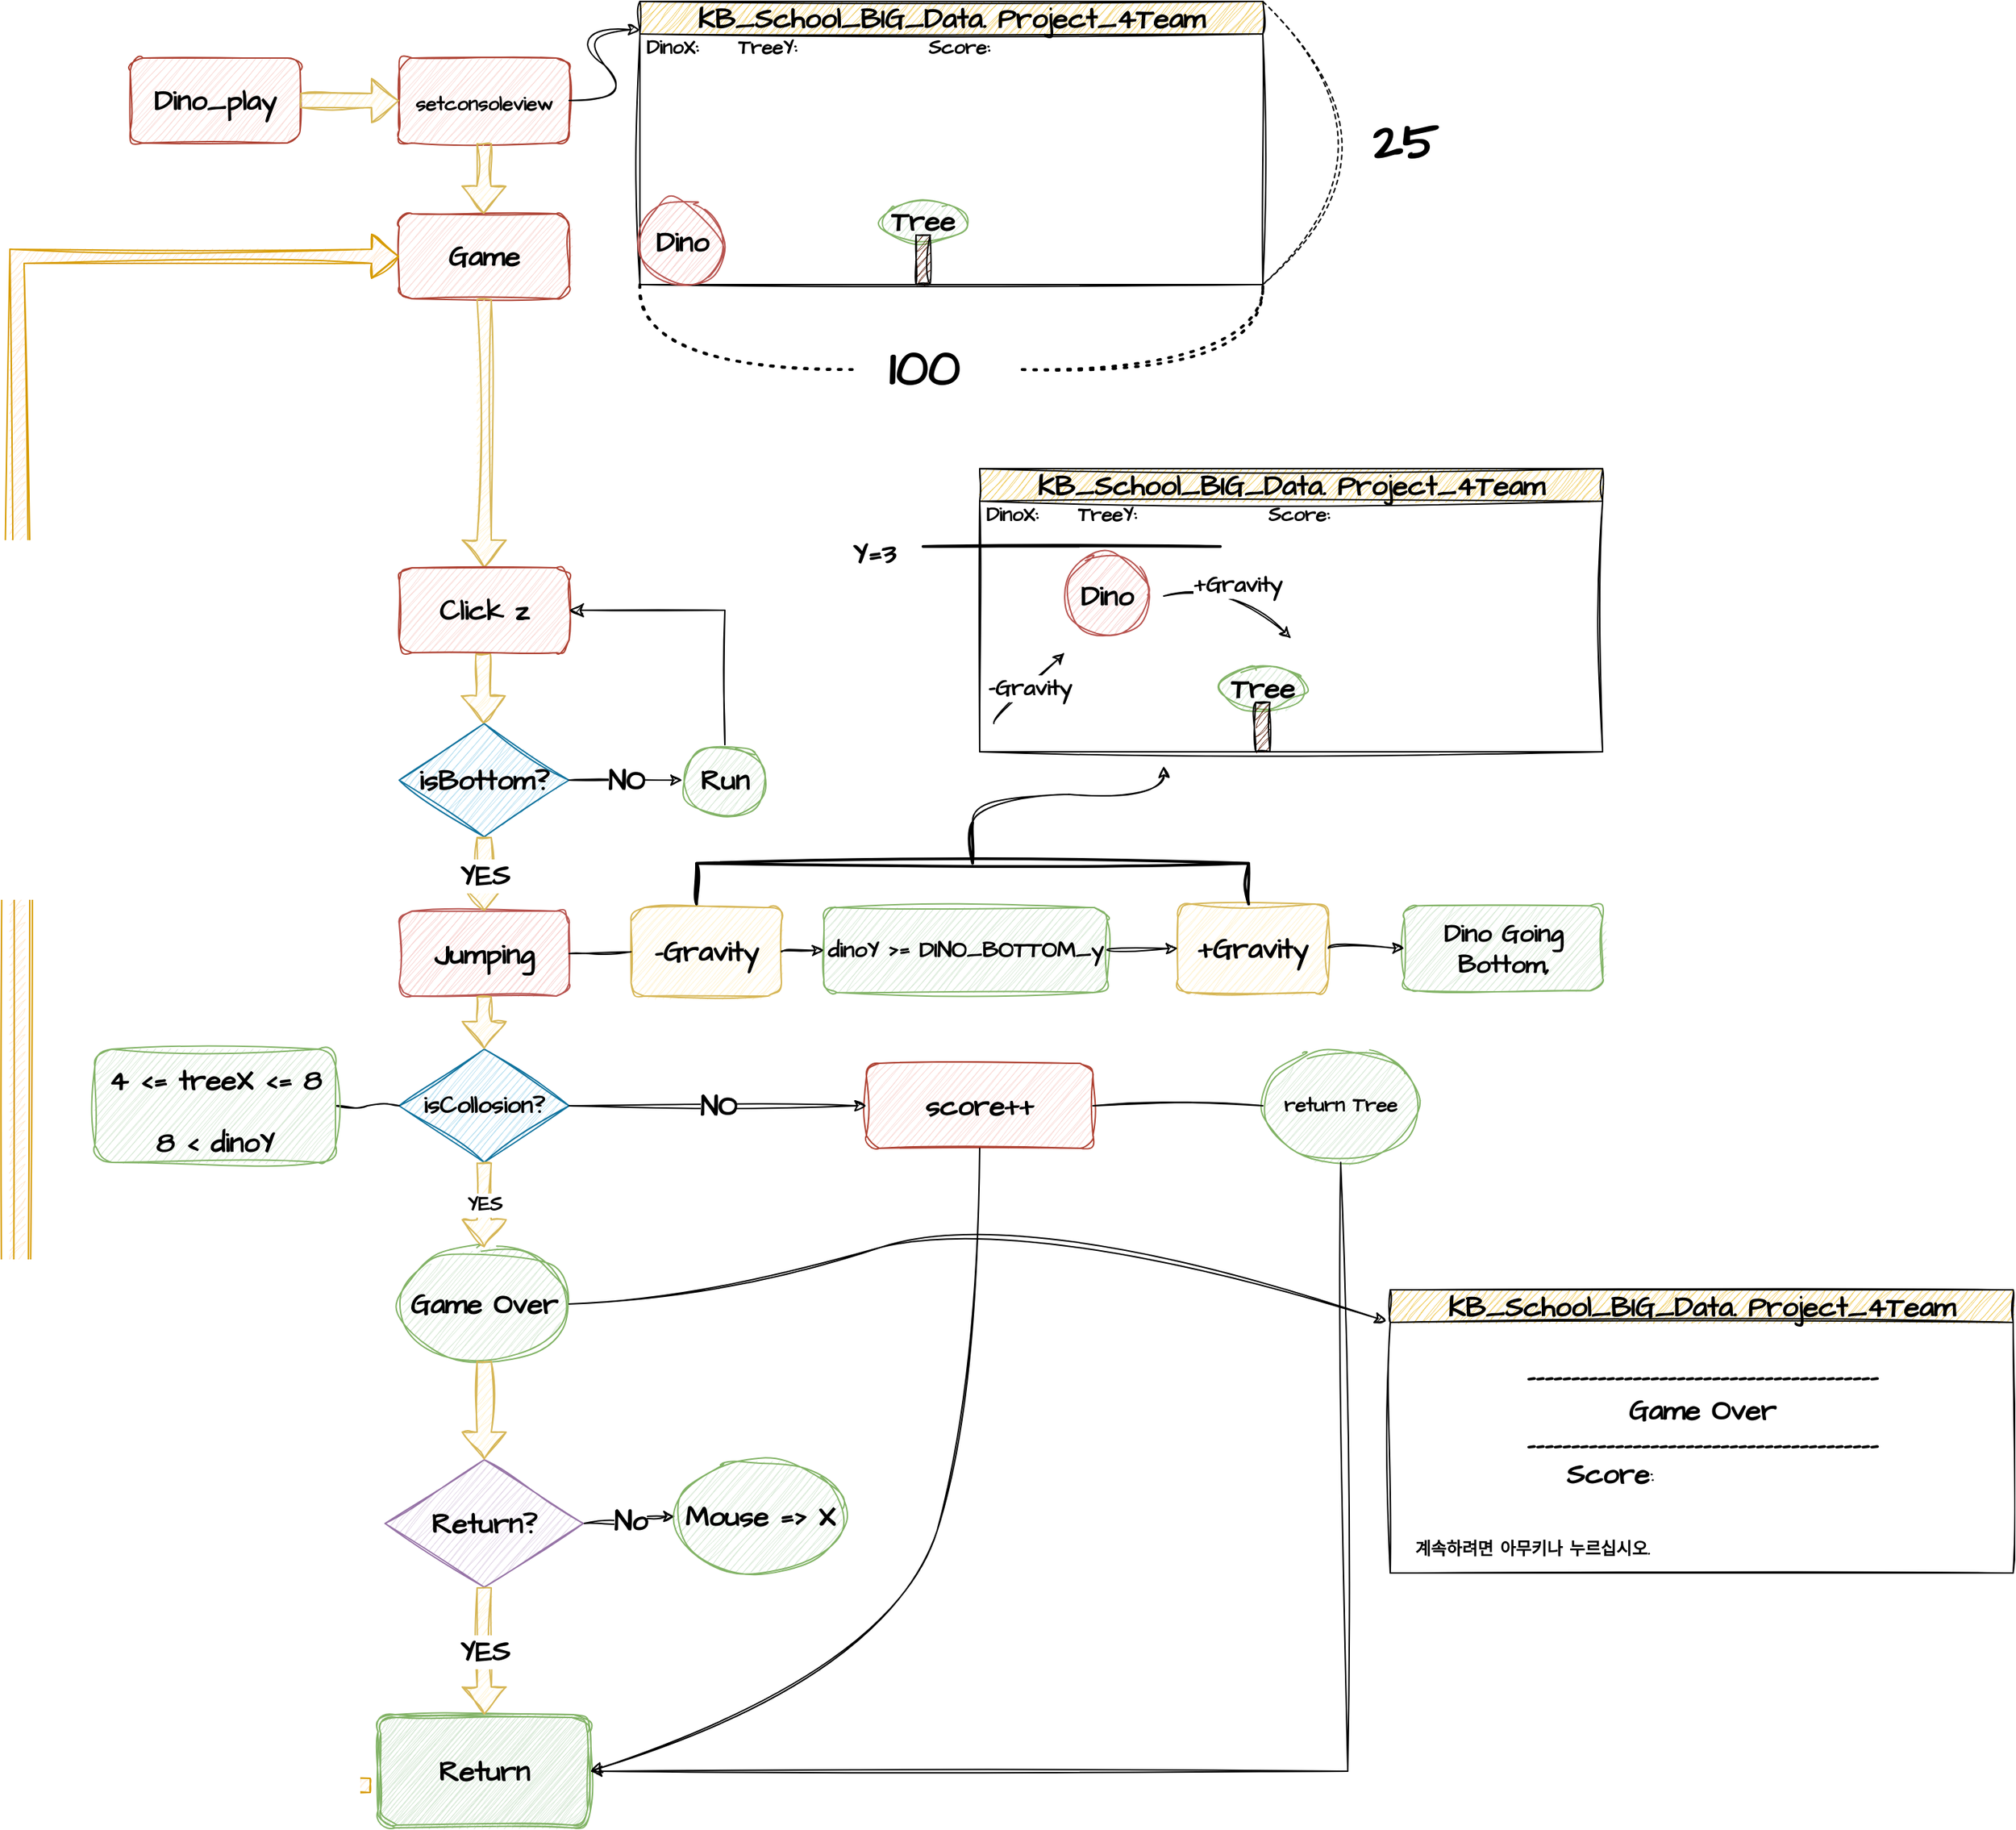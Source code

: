 <mxfile version="20.8.16" type="device"><diagram id="C5RBs43oDa-KdzZeNtuy" name="Page-1"><mxGraphModel dx="3012" dy="1277" grid="1" gridSize="10" guides="1" tooltips="1" connect="1" arrows="1" fold="1" page="1" pageScale="1" pageWidth="827" pageHeight="1169" math="0" shadow="0"><root><mxCell id="WIyWlLk6GJQsqaUBKTNV-0"/><mxCell id="WIyWlLk6GJQsqaUBKTNV-1" parent="WIyWlLk6GJQsqaUBKTNV-0"/><mxCell id="5nEHU6NJazl65n8TktcL-0" value="&lt;font style=&quot;font-size: 20px;&quot;&gt;&lt;span&gt;Game&lt;/span&gt;&lt;/font&gt;" style="rounded=1;whiteSpace=wrap;html=1;hachureGap=4;fontFamily=Architects Daughter;fontSource=https%3A%2F%2Ffonts.googleapis.com%2Fcss%3Ffamily%3DArchitects%2BDaughter;fontSize=20;sketch=1;curveFitting=1;jiggle=2;fillColor=#fad9d5;strokeColor=#ae4132;shadow=0;fontStyle=1" parent="WIyWlLk6GJQsqaUBKTNV-1" vertex="1"><mxGeometry x="160" y="170" width="120" height="60" as="geometry"/></mxCell><mxCell id="5nEHU6NJazl65n8TktcL-1" value="&lt;font style=&quot;font-size: 14px;&quot;&gt;&lt;span style=&quot;&quot;&gt;setconsoleview&lt;/span&gt;&lt;/font&gt;" style="rounded=1;whiteSpace=wrap;html=1;sketch=1;hachureGap=4;jiggle=2;curveFitting=1;fontFamily=Architects Daughter;fontSource=https%3A%2F%2Ffonts.googleapis.com%2Fcss%3Ffamily%3DArchitects%2BDaughter;fontSize=20;fillColor=#fad9d5;strokeColor=#ae4132;shadow=0;fontStyle=1" parent="WIyWlLk6GJQsqaUBKTNV-1" vertex="1"><mxGeometry x="160" y="60" width="120" height="60" as="geometry"/></mxCell><mxCell id="5nEHU6NJazl65n8TktcL-24" value="&lt;span&gt;&lt;font style=&quot;font-size: 20px;&quot;&gt;Dino_play&lt;/font&gt;&lt;/span&gt;" style="rounded=1;whiteSpace=wrap;html=1;sketch=1;hachureGap=4;jiggle=2;curveFitting=1;fontFamily=Architects Daughter;fontSource=https%3A%2F%2Ffonts.googleapis.com%2Fcss%3Ffamily%3DArchitects%2BDaughter;fontSize=14;fillColor=#fad9d5;strokeColor=#ae4132;shadow=0;fontStyle=1" parent="WIyWlLk6GJQsqaUBKTNV-1" vertex="1"><mxGeometry x="-30" y="60" width="120" height="60" as="geometry"/></mxCell><mxCell id="5nEHU6NJazl65n8TktcL-25" value="" style="shape=flexArrow;endArrow=classic;html=1;rounded=0;sketch=1;hachureGap=4;jiggle=2;curveFitting=1;fontFamily=Architects Daughter;fontSource=https%3A%2F%2Ffonts.googleapis.com%2Fcss%3Ffamily%3DArchitects%2BDaughter;fontSize=14;exitX=1;exitY=0.5;exitDx=0;exitDy=0;entryX=0;entryY=0.5;entryDx=0;entryDy=0;fillColor=#fff2cc;strokeColor=#d6b656;shadow=0;fontStyle=1" parent="WIyWlLk6GJQsqaUBKTNV-1" source="5nEHU6NJazl65n8TktcL-24" target="5nEHU6NJazl65n8TktcL-1" edge="1"><mxGeometry width="50" height="50" relative="1" as="geometry"><mxPoint x="280" y="420" as="sourcePoint"/><mxPoint x="330" y="370" as="targetPoint"/></mxGeometry></mxCell><mxCell id="5nEHU6NJazl65n8TktcL-30" value="&lt;font style=&quot;font-size: 17px;&quot;&gt;&lt;span style=&quot;font-size: 17px;&quot;&gt;isCollosion?&lt;/span&gt;&lt;/font&gt;" style="rhombus;whiteSpace=wrap;html=1;sketch=1;hachureGap=4;jiggle=2;curveFitting=1;fontFamily=Architects Daughter;fontSource=https%3A%2F%2Ffonts.googleapis.com%2Fcss%3Ffamily%3DArchitects%2BDaughter;fontSize=17;fillColor=#b1ddf0;strokeColor=#10739e;shadow=0;fontStyle=1" parent="WIyWlLk6GJQsqaUBKTNV-1" vertex="1"><mxGeometry x="160" y="760" width="120" height="80" as="geometry"/></mxCell><mxCell id="5nEHU6NJazl65n8TktcL-37" value="&lt;span&gt;&lt;font style=&quot;font-size: 20px;&quot;&gt;Game Over&lt;/font&gt;&lt;/span&gt;" style="ellipse;whiteSpace=wrap;html=1;sketch=1;hachureGap=4;jiggle=2;curveFitting=1;fontFamily=Architects Daughter;fontSource=https%3A%2F%2Ffonts.googleapis.com%2Fcss%3Ffamily%3DArchitects%2BDaughter;fontSize=14;fillColor=#d5e8d4;strokeColor=#82b366;fontStyle=1" parent="WIyWlLk6GJQsqaUBKTNV-1" vertex="1"><mxGeometry x="160" y="900" width="120" height="80" as="geometry"/></mxCell><mxCell id="-PL5L-yIATQtPEYlqgl9-3" value="&lt;span&gt;isBottom?&lt;/span&gt;" style="rhombus;whiteSpace=wrap;html=1;sketch=1;hachureGap=4;jiggle=2;curveFitting=1;fontFamily=Architects Daughter;fontSource=https%3A%2F%2Ffonts.googleapis.com%2Fcss%3Ffamily%3DArchitects%2BDaughter;fontSize=20;fillColor=#b1ddf0;strokeColor=#10739e;shadow=0;fontStyle=1" parent="WIyWlLk6GJQsqaUBKTNV-1" vertex="1"><mxGeometry x="160" y="530" width="120" height="80" as="geometry"/></mxCell><mxCell id="-PL5L-yIATQtPEYlqgl9-7" value="Run" style="ellipse;whiteSpace=wrap;html=1;sketch=1;hachureGap=4;jiggle=2;curveFitting=1;fontFamily=Architects Daughter;fontSource=https%3A%2F%2Ffonts.googleapis.com%2Fcss%3Ffamily%3DArchitects%2BDaughter;fontSize=20;fontStyle=1;fillColor=#d5e8d4;strokeColor=#82b366;" parent="WIyWlLk6GJQsqaUBKTNV-1" vertex="1"><mxGeometry x="360" y="545" width="60" height="50" as="geometry"/></mxCell><mxCell id="-PL5L-yIATQtPEYlqgl9-26" value="&lt;font style=&quot;font-size: 16px;&quot;&gt;dinoY &amp;gt;= DINO_BOTTOM_y&lt;/font&gt;" style="rounded=1;whiteSpace=wrap;html=1;sketch=1;hachureGap=4;jiggle=2;curveFitting=1;fontFamily=Architects Daughter;fontSource=https%3A%2F%2Ffonts.googleapis.com%2Fcss%3Ffamily%3DArchitects%2BDaughter;fontSize=14;fillColor=#d5e8d4;strokeColor=#82b366;fontStyle=1" parent="WIyWlLk6GJQsqaUBKTNV-1" vertex="1"><mxGeometry x="460" y="660" width="200" height="60" as="geometry"/></mxCell><mxCell id="-PL5L-yIATQtPEYlqgl9-29" value="&lt;font style=&quot;font-size: 20px;&quot;&gt;&lt;span&gt;score++&lt;/span&gt;&lt;/font&gt;" style="rounded=1;whiteSpace=wrap;html=1;sketch=1;hachureGap=4;jiggle=2;curveFitting=1;fontFamily=Architects Daughter;fontSource=https%3A%2F%2Ffonts.googleapis.com%2Fcss%3Ffamily%3DArchitects%2BDaughter;fontSize=14;fillColor=#fad9d5;strokeColor=#ae4132;shadow=0;fontStyle=1" parent="WIyWlLk6GJQsqaUBKTNV-1" vertex="1"><mxGeometry x="490" y="770" width="160" height="60" as="geometry"/></mxCell><mxCell id="-PL5L-yIATQtPEYlqgl9-31" value="return Tree" style="ellipse;whiteSpace=wrap;html=1;sketch=1;hachureGap=4;jiggle=2;curveFitting=1;fontFamily=Architects Daughter;fontSource=https%3A%2F%2Ffonts.googleapis.com%2Fcss%3Ffamily%3DArchitects%2BDaughter;fontSize=14;fillColor=#d5e8d4;strokeColor=#82b366;fontStyle=1" parent="WIyWlLk6GJQsqaUBKTNV-1" vertex="1"><mxGeometry x="770" y="760" width="110" height="80" as="geometry"/></mxCell><mxCell id="-PL5L-yIATQtPEYlqgl9-6" value="" style="shape=flexArrow;endArrow=classic;html=1;rounded=0;sketch=1;hachureGap=4;jiggle=2;curveFitting=1;fontFamily=Architects Daughter;fontSource=https%3A%2F%2Ffonts.googleapis.com%2Fcss%3Ffamily%3DArchitects%2BDaughter;fontSize=16;entryX=0.5;entryY=0;entryDx=0;entryDy=0;fillColor=#fff2cc;strokeColor=#d6b656;shadow=0;exitX=0.5;exitY=1;exitDx=0;exitDy=0;fontStyle=1" edge="1" parent="WIyWlLk6GJQsqaUBKTNV-1" source="5nEHU6NJazl65n8TktcL-1"><mxGeometry width="50" height="50" relative="1" as="geometry"><mxPoint x="240" y="140" as="sourcePoint"/><mxPoint x="219.72" y="170" as="targetPoint"/></mxGeometry></mxCell><mxCell id="-PL5L-yIATQtPEYlqgl9-9" value="" style="shape=flexArrow;endArrow=classic;html=1;rounded=0;sketch=1;hachureGap=4;jiggle=2;curveFitting=1;fontFamily=Architects Daughter;fontSource=https%3A%2F%2Ffonts.googleapis.com%2Fcss%3Ffamily%3DArchitects%2BDaughter;fontSize=16;exitX=0.5;exitY=1;exitDx=0;exitDy=0;fillColor=#fff2cc;strokeColor=#d6b656;shadow=0;entryX=0.5;entryY=0;entryDx=0;entryDy=0;fontStyle=1" edge="1" parent="WIyWlLk6GJQsqaUBKTNV-1" source="5nEHU6NJazl65n8TktcL-0"><mxGeometry width="50" height="50" relative="1" as="geometry"><mxPoint x="230.0" y="250" as="sourcePoint"/><mxPoint x="220" y="420" as="targetPoint"/></mxGeometry></mxCell><mxCell id="-PL5L-yIATQtPEYlqgl9-11" value="" style="shape=flexArrow;endArrow=classic;html=1;rounded=0;sketch=1;hachureGap=4;jiggle=2;curveFitting=1;fontFamily=Architects Daughter;fontSource=https%3A%2F%2Ffonts.googleapis.com%2Fcss%3Ffamily%3DArchitects%2BDaughter;fontSize=16;exitX=0.5;exitY=1;exitDx=0;exitDy=0;fillColor=#fff2cc;strokeColor=#d6b656;shadow=0;fontStyle=1" edge="1" parent="WIyWlLk6GJQsqaUBKTNV-1"><mxGeometry width="50" height="50" relative="1" as="geometry"><mxPoint x="219.33" y="480" as="sourcePoint"/><mxPoint x="219.33" y="530" as="targetPoint"/></mxGeometry></mxCell><mxCell id="-PL5L-yIATQtPEYlqgl9-15" value="YES" style="shape=flexArrow;endArrow=classic;html=1;rounded=0;sketch=1;hachureGap=4;jiggle=2;curveFitting=1;fontFamily=Architects Daughter;fontSource=https%3A%2F%2Ffonts.googleapis.com%2Fcss%3Ffamily%3DArchitects%2BDaughter;fontSize=14;exitX=0.5;exitY=1;exitDx=0;exitDy=0;fillColor=#fff2cc;strokeColor=#d6b656;shadow=0;fontStyle=1" edge="1" parent="WIyWlLk6GJQsqaUBKTNV-1" source="5nEHU6NJazl65n8TktcL-30"><mxGeometry width="50" height="50" relative="1" as="geometry"><mxPoint x="234.17" y="1030" as="sourcePoint"/><mxPoint x="220" y="900" as="targetPoint"/></mxGeometry></mxCell><mxCell id="-PL5L-yIATQtPEYlqgl9-35" value="&lt;span&gt;Return&lt;/span&gt;" style="shape=ext;double=1;rounded=1;whiteSpace=wrap;html=1;shadow=0;sketch=1;hachureGap=4;jiggle=2;fillStyle=auto;curveFitting=1;fontFamily=Architects Daughter;fontSource=https%3A%2F%2Ffonts.googleapis.com%2Fcss%3Ffamily%3DArchitects%2BDaughter;fontSize=20;fillColor=#d5e8d4;strokeColor=#82b366;fontStyle=1" vertex="1" parent="WIyWlLk6GJQsqaUBKTNV-1"><mxGeometry x="145" y="1230" width="150" height="80" as="geometry"/></mxCell><mxCell id="-PL5L-yIATQtPEYlqgl9-36" value="" style="shape=flexArrow;endArrow=classic;html=1;rounded=0;sketch=1;hachureGap=4;jiggle=2;curveFitting=1;fontFamily=Architects Daughter;fontSource=https%3A%2F%2Ffonts.googleapis.com%2Fcss%3Ffamily%3DArchitects%2BDaughter;fontSize=20;shadow=0;fillColor=#ffe6cc;strokeColor=#d79b00;fontStyle=1;entryX=0;entryY=0.5;entryDx=0;entryDy=0;" edge="1" parent="WIyWlLk6GJQsqaUBKTNV-1" target="5nEHU6NJazl65n8TktcL-0"><mxGeometry width="50" height="50" relative="1" as="geometry"><mxPoint x="140" y="1280" as="sourcePoint"/><mxPoint x="-415" y="450" as="targetPoint"/><Array as="points"><mxPoint x="-110" y="1280"/><mxPoint x="-110" y="200"/></Array></mxGeometry></mxCell><mxCell id="-PL5L-yIATQtPEYlqgl9-61" value="Click z" style="rounded=1;whiteSpace=wrap;html=1;shadow=0;sketch=1;hachureGap=4;jiggle=2;fillStyle=auto;curveFitting=1;fontFamily=Architects Daughter;fontSource=https%3A%2F%2Ffonts.googleapis.com%2Fcss%3Ffamily%3DArchitects%2BDaughter;fontSize=20;fillColor=#fad9d5;strokeColor=#ae4132;fontStyle=1" vertex="1" parent="WIyWlLk6GJQsqaUBKTNV-1"><mxGeometry x="160" y="420" width="120" height="60" as="geometry"/></mxCell><mxCell id="-PL5L-yIATQtPEYlqgl9-66" value="&lt;span&gt;Jumping&lt;/span&gt;" style="rounded=1;whiteSpace=wrap;html=1;shadow=0;sketch=1;hachureGap=4;jiggle=2;fillStyle=auto;curveFitting=1;fontFamily=Architects Daughter;fontSource=https%3A%2F%2Ffonts.googleapis.com%2Fcss%3Ffamily%3DArchitects%2BDaughter;fontSize=20;fillColor=#f8cecc;strokeColor=#b85450;fontStyle=1" vertex="1" parent="WIyWlLk6GJQsqaUBKTNV-1"><mxGeometry x="160" y="662.5" width="120" height="60" as="geometry"/></mxCell><mxCell id="-PL5L-yIATQtPEYlqgl9-73" value="-Gravity" style="rounded=1;whiteSpace=wrap;html=1;shadow=0;sketch=1;hachureGap=4;jiggle=2;fillStyle=auto;curveFitting=1;fontFamily=Architects Daughter;fontSource=https%3A%2F%2Ffonts.googleapis.com%2Fcss%3Ffamily%3DArchitects%2BDaughter;fontSize=20;fillColor=#fff2cc;fontStyle=1;strokeColor=#d6b656;" vertex="1" parent="WIyWlLk6GJQsqaUBKTNV-1"><mxGeometry x="323.75" y="660" width="106.25" height="62.5" as="geometry"/></mxCell><mxCell id="-PL5L-yIATQtPEYlqgl9-76" value="" style="endArrow=none;html=1;rounded=0;shadow=0;sketch=1;hachureGap=4;jiggle=2;curveFitting=1;fontFamily=Architects Daughter;fontSource=https%3A%2F%2Ffonts.googleapis.com%2Fcss%3Ffamily%3DArchitects%2BDaughter;fontSize=20;exitX=1;exitY=0.5;exitDx=0;exitDy=0;entryX=0;entryY=0.5;entryDx=0;entryDy=0;fontStyle=1" edge="1" parent="WIyWlLk6GJQsqaUBKTNV-1" source="-PL5L-yIATQtPEYlqgl9-66" target="-PL5L-yIATQtPEYlqgl9-73"><mxGeometry width="50" height="50" relative="1" as="geometry"><mxPoint x="430" y="752.5" as="sourcePoint"/><mxPoint x="480" y="702.5" as="targetPoint"/></mxGeometry></mxCell><mxCell id="-PL5L-yIATQtPEYlqgl9-79" value="NO" style="endArrow=classic;html=1;rounded=0;shadow=0;sketch=1;hachureGap=4;jiggle=2;curveFitting=1;fontFamily=Architects Daughter;fontSource=https%3A%2F%2Ffonts.googleapis.com%2Fcss%3Ffamily%3DArchitects%2BDaughter;fontSize=20;exitX=1;exitY=0.5;exitDx=0;exitDy=0;entryX=0;entryY=0.5;entryDx=0;entryDy=0;fontStyle=1" edge="1" parent="WIyWlLk6GJQsqaUBKTNV-1" source="-PL5L-yIATQtPEYlqgl9-3" target="-PL5L-yIATQtPEYlqgl9-7"><mxGeometry width="50" height="50" relative="1" as="geometry"><mxPoint x="430" y="730" as="sourcePoint"/><mxPoint x="480" y="680" as="targetPoint"/></mxGeometry></mxCell><mxCell id="-PL5L-yIATQtPEYlqgl9-80" value="YES" style="shape=flexArrow;endArrow=classic;html=1;rounded=0;shadow=0;sketch=1;hachureGap=4;jiggle=2;curveFitting=1;fontFamily=Architects Daughter;fontSource=https%3A%2F%2Ffonts.googleapis.com%2Fcss%3Ffamily%3DArchitects%2BDaughter;fontSize=20;exitX=0.5;exitY=1;exitDx=0;exitDy=0;entryX=0.5;entryY=0;entryDx=0;entryDy=0;fillColor=#fff2cc;strokeColor=#d6b656;fontStyle=1" edge="1" parent="WIyWlLk6GJQsqaUBKTNV-1" source="-PL5L-yIATQtPEYlqgl9-3" target="-PL5L-yIATQtPEYlqgl9-66"><mxGeometry width="50" height="50" relative="1" as="geometry"><mxPoint x="475" y="530" as="sourcePoint"/><mxPoint x="525" y="480" as="targetPoint"/></mxGeometry></mxCell><mxCell id="-PL5L-yIATQtPEYlqgl9-82" value="" style="shape=flexArrow;endArrow=classic;html=1;rounded=0;shadow=0;sketch=1;hachureGap=4;jiggle=2;curveFitting=1;fontFamily=Architects Daughter;fontSource=https%3A%2F%2Ffonts.googleapis.com%2Fcss%3Ffamily%3DArchitects%2BDaughter;fontSize=20;exitX=0.5;exitY=1;exitDx=0;exitDy=0;entryX=0.5;entryY=0;entryDx=0;entryDy=0;fillColor=#fff2cc;strokeColor=#d6b656;fontStyle=1" edge="1" parent="WIyWlLk6GJQsqaUBKTNV-1" source="-PL5L-yIATQtPEYlqgl9-66" target="5nEHU6NJazl65n8TktcL-30"><mxGeometry width="50" height="50" relative="1" as="geometry"><mxPoint x="430" y="790" as="sourcePoint"/><mxPoint x="480" y="740" as="targetPoint"/></mxGeometry></mxCell><mxCell id="-PL5L-yIATQtPEYlqgl9-95" value="" style="edgeStyle=elbowEdgeStyle;elbow=vertical;sourcePerimeterSpacing=0;targetPerimeterSpacing=0;startArrow=none;endArrow=none;rounded=0;curved=0;shadow=0;sketch=1;hachureGap=4;jiggle=2;curveFitting=1;fontFamily=Architects Daughter;fontSource=https%3A%2F%2Ffonts.googleapis.com%2Fcss%3Ffamily%3DArchitects%2BDaughter;fontSize=20;exitX=0;exitY=0.5;exitDx=0;exitDy=0;fontStyle=1;entryX=1;entryY=0.5;entryDx=0;entryDy=0;" edge="1" target="-PL5L-yIATQtPEYlqgl9-146" parent="WIyWlLk6GJQsqaUBKTNV-1" source="5nEHU6NJazl65n8TktcL-30"><mxGeometry relative="1" as="geometry"><mxPoint x="-70" y="566" as="sourcePoint"/><mxPoint x="95" y="799.923" as="targetPoint"/></mxGeometry></mxCell><mxCell id="-PL5L-yIATQtPEYlqgl9-96" value="" style="edgeStyle=elbowEdgeStyle;elbow=vertical;endArrow=classic;html=1;curved=0;rounded=0;endSize=8;startSize=8;shadow=0;sketch=1;hachureGap=4;jiggle=2;curveFitting=1;fontFamily=Architects Daughter;fontSource=https%3A%2F%2Ffonts.googleapis.com%2Fcss%3Ffamily%3DArchitects%2BDaughter;fontSize=20;exitX=0.5;exitY=0;exitDx=0;exitDy=0;entryX=1;entryY=0.5;entryDx=0;entryDy=0;fontStyle=1" edge="1" parent="WIyWlLk6GJQsqaUBKTNV-1" source="-PL5L-yIATQtPEYlqgl9-7" target="-PL5L-yIATQtPEYlqgl9-61"><mxGeometry width="50" height="50" relative="1" as="geometry"><mxPoint x="420" y="710" as="sourcePoint"/><mxPoint x="470" y="660" as="targetPoint"/><Array as="points"><mxPoint x="370" y="450"/></Array></mxGeometry></mxCell><mxCell id="-PL5L-yIATQtPEYlqgl9-100" value="No" style="edgeStyle=orthogonalEdgeStyle;rounded=0;sketch=1;hachureGap=4;jiggle=2;curveFitting=1;orthogonalLoop=1;jettySize=auto;html=1;shadow=0;fontFamily=Architects Daughter;fontSource=https%3A%2F%2Ffonts.googleapis.com%2Fcss%3Ffamily%3DArchitects%2BDaughter;fontSize=20;fontStyle=1;exitX=1;exitY=0.5;exitDx=0;exitDy=0;entryX=0;entryY=0.5;entryDx=0;entryDy=0;" edge="1" parent="WIyWlLk6GJQsqaUBKTNV-1" source="-PL5L-yIATQtPEYlqgl9-101" target="-PL5L-yIATQtPEYlqgl9-102"><mxGeometry relative="1" as="geometry"><mxPoint x="220.0" y="1350" as="targetPoint"/><mxPoint x="420" y="1420" as="sourcePoint"/></mxGeometry></mxCell><mxCell id="-PL5L-yIATQtPEYlqgl9-101" value="&lt;span&gt;Return?&lt;/span&gt;" style="rhombus;whiteSpace=wrap;html=1;rounded=0;shadow=0;sketch=1;hachureGap=4;jiggle=2;fillStyle=auto;curveFitting=1;fontFamily=Architects Daughter;fontSource=https%3A%2F%2Ffonts.googleapis.com%2Fcss%3Ffamily%3DArchitects%2BDaughter;fontSize=20;fillColor=#e1d5e7;strokeColor=#9673a6;fontStyle=1" vertex="1" parent="WIyWlLk6GJQsqaUBKTNV-1"><mxGeometry x="150" y="1050" width="140" height="90" as="geometry"/></mxCell><mxCell id="-PL5L-yIATQtPEYlqgl9-103" value="YES" style="shape=flexArrow;endArrow=classic;html=1;rounded=0;shadow=0;sketch=1;hachureGap=4;jiggle=2;curveFitting=1;fontFamily=Architects Daughter;fontSource=https%3A%2F%2Ffonts.googleapis.com%2Fcss%3Ffamily%3DArchitects%2BDaughter;fontSize=20;exitX=0.5;exitY=1;exitDx=0;exitDy=0;entryX=0.5;entryY=0;entryDx=0;entryDy=0;fontStyle=1;fillColor=#fff2cc;strokeColor=#d6b656;" edge="1" parent="WIyWlLk6GJQsqaUBKTNV-1" source="-PL5L-yIATQtPEYlqgl9-101" target="-PL5L-yIATQtPEYlqgl9-35"><mxGeometry width="50" height="50" relative="1" as="geometry"><mxPoint x="500" y="1090" as="sourcePoint"/><mxPoint x="245.0" y="1570" as="targetPoint"/></mxGeometry></mxCell><mxCell id="-PL5L-yIATQtPEYlqgl9-107" value="" style="shape=flexArrow;endArrow=classic;html=1;rounded=0;shadow=0;sketch=1;hachureGap=4;jiggle=2;curveFitting=1;fontFamily=Architects Daughter;fontSource=https%3A%2F%2Ffonts.googleapis.com%2Fcss%3Ffamily%3DArchitects%2BDaughter;fontSize=20;exitX=0.5;exitY=1;exitDx=0;exitDy=0;entryX=0.5;entryY=0;entryDx=0;entryDy=0;fontStyle=1;fillColor=#fff2cc;strokeColor=#d6b656;" edge="1" parent="WIyWlLk6GJQsqaUBKTNV-1" source="5nEHU6NJazl65n8TktcL-37" target="-PL5L-yIATQtPEYlqgl9-101"><mxGeometry width="50" height="50" relative="1" as="geometry"><mxPoint x="460" y="840" as="sourcePoint"/><mxPoint x="510" y="790" as="targetPoint"/></mxGeometry></mxCell><mxCell id="-PL5L-yIATQtPEYlqgl9-102" value="&lt;span&gt;Mouse =&amp;gt; X&lt;/span&gt;" style="ellipse;whiteSpace=wrap;html=1;rounded=0;shadow=0;sketch=1;hachureGap=4;jiggle=2;fillStyle=auto;curveFitting=1;fontFamily=Architects Daughter;fontSource=https%3A%2F%2Ffonts.googleapis.com%2Fcss%3Ffamily%3DArchitects%2BDaughter;fontSize=20;fillColor=#d5e8d4;strokeColor=#82b366;fontStyle=1" vertex="1" parent="WIyWlLk6GJQsqaUBKTNV-1"><mxGeometry x="355" y="1050" width="120" height="80" as="geometry"/></mxCell><mxCell id="-PL5L-yIATQtPEYlqgl9-113" value="NO" style="endArrow=classic;html=1;rounded=0;shadow=0;sketch=1;hachureGap=4;jiggle=2;curveFitting=1;fontFamily=Architects Daughter;fontSource=https%3A%2F%2Ffonts.googleapis.com%2Fcss%3Ffamily%3DArchitects%2BDaughter;fontSize=20;exitX=1;exitY=0.5;exitDx=0;exitDy=0;entryX=0;entryY=0.5;entryDx=0;entryDy=0;fontStyle=1" edge="1" parent="WIyWlLk6GJQsqaUBKTNV-1" source="5nEHU6NJazl65n8TktcL-30" target="-PL5L-yIATQtPEYlqgl9-29"><mxGeometry width="50" height="50" relative="1" as="geometry"><mxPoint x="570" y="1110" as="sourcePoint"/><mxPoint x="620" y="1060" as="targetPoint"/></mxGeometry></mxCell><mxCell id="-PL5L-yIATQtPEYlqgl9-117" value="" style="endArrow=none;html=1;rounded=0;shadow=0;sketch=1;hachureGap=4;jiggle=2;curveFitting=1;fontFamily=Architects Daughter;fontSource=https%3A%2F%2Ffonts.googleapis.com%2Fcss%3Ffamily%3DArchitects%2BDaughter;fontSize=20;exitX=1;exitY=0.5;exitDx=0;exitDy=0;entryX=0;entryY=0.5;entryDx=0;entryDy=0;fontStyle=1" edge="1" parent="WIyWlLk6GJQsqaUBKTNV-1" source="-PL5L-yIATQtPEYlqgl9-29" target="-PL5L-yIATQtPEYlqgl9-31"><mxGeometry width="50" height="50" relative="1" as="geometry"><mxPoint x="560" y="780" as="sourcePoint"/><mxPoint x="610" y="730" as="targetPoint"/></mxGeometry></mxCell><mxCell id="-PL5L-yIATQtPEYlqgl9-118" value="" style="endArrow=classic;html=1;rounded=0;shadow=0;sketch=1;hachureGap=4;jiggle=2;curveFitting=1;fontFamily=Architects Daughter;fontSource=https%3A%2F%2Ffonts.googleapis.com%2Fcss%3Ffamily%3DArchitects%2BDaughter;fontSize=20;exitX=0.5;exitY=1;exitDx=0;exitDy=0;entryX=1;entryY=0.5;entryDx=0;entryDy=0;fontStyle=1" edge="1" parent="WIyWlLk6GJQsqaUBKTNV-1" source="-PL5L-yIATQtPEYlqgl9-31" target="-PL5L-yIATQtPEYlqgl9-35"><mxGeometry width="50" height="50" relative="1" as="geometry"><mxPoint x="430" y="780" as="sourcePoint"/><mxPoint x="480" y="730" as="targetPoint"/><Array as="points"><mxPoint x="830" y="1270"/></Array></mxGeometry></mxCell><mxCell id="-PL5L-yIATQtPEYlqgl9-120" value="KB_School_BIG_Data. Project_4Team" style="swimlane;whiteSpace=wrap;html=1;rounded=0;shadow=0;sketch=1;hachureGap=4;jiggle=2;fillStyle=auto;curveFitting=1;fontFamily=Architects Daughter;fontSource=https%3A%2F%2Ffonts.googleapis.com%2Fcss%3Ffamily%3DArchitects%2BDaughter;fontSize=20;fillColor=#f0ca56;fontStyle=1" vertex="1" parent="WIyWlLk6GJQsqaUBKTNV-1"><mxGeometry x="330" y="20" width="440" height="200" as="geometry"/></mxCell><mxCell id="-PL5L-yIATQtPEYlqgl9-126" value="Dino" style="ellipse;whiteSpace=wrap;html=1;rounded=0;shadow=0;sketch=1;hachureGap=4;jiggle=2;fillStyle=auto;curveFitting=1;fontFamily=Architects Daughter;fontSource=https%3A%2F%2Ffonts.googleapis.com%2Fcss%3Ffamily%3DArchitects%2BDaughter;fontSize=20;fillColor=#f8cecc;fontStyle=1;strokeColor=#b85450;" vertex="1" parent="-PL5L-yIATQtPEYlqgl9-120"><mxGeometry y="140" width="60" height="60" as="geometry"/></mxCell><mxCell id="-PL5L-yIATQtPEYlqgl9-125" value="Tree" style="ellipse;whiteSpace=wrap;html=1;rounded=0;shadow=0;sketch=1;hachureGap=4;jiggle=2;fillStyle=auto;curveFitting=1;fontFamily=Architects Daughter;fontSource=https%3A%2F%2Ffonts.googleapis.com%2Fcss%3Ffamily%3DArchitects%2BDaughter;fontSize=20;fillColor=#d5e8d4;fontStyle=1;gradientColor=none;strokeColor=#82b366;" vertex="1" parent="-PL5L-yIATQtPEYlqgl9-120"><mxGeometry x="170" y="140" width="60" height="30" as="geometry"/></mxCell><mxCell id="-PL5L-yIATQtPEYlqgl9-127" value="" style="whiteSpace=wrap;html=1;rounded=0;shadow=0;sketch=1;hachureGap=4;jiggle=2;fillStyle=auto;curveFitting=1;fontFamily=Architects Daughter;fontSource=https%3A%2F%2Ffonts.googleapis.com%2Fcss%3Ffamily%3DArchitects%2BDaughter;fontSize=20;fillColor=#591c08;fontStyle=1" vertex="1" parent="-PL5L-yIATQtPEYlqgl9-120"><mxGeometry x="195" y="165" width="10" height="35" as="geometry"/></mxCell><mxCell id="-PL5L-yIATQtPEYlqgl9-130" value="&lt;font style=&quot;font-size: 14px;&quot;&gt;DinoX:&amp;nbsp; &amp;nbsp; &amp;nbsp;TreeY:&amp;nbsp;&lt;/font&gt;" style="text;html=1;align=center;verticalAlign=middle;resizable=0;points=[];autosize=1;strokeColor=none;fillColor=none;fontSize=20;fontFamily=Architects Daughter;fontStyle=1" vertex="1" parent="-PL5L-yIATQtPEYlqgl9-120"><mxGeometry x="-10" y="10" width="140" height="40" as="geometry"/></mxCell><mxCell id="-PL5L-yIATQtPEYlqgl9-133" value="&lt;span&gt;&lt;font style=&quot;font-size: 14px;&quot;&gt;Score:&lt;/font&gt;&lt;/span&gt;" style="text;html=1;align=center;verticalAlign=middle;resizable=0;points=[];autosize=1;strokeColor=none;fillColor=none;fontSize=20;fontFamily=Architects Daughter;fontStyle=1" vertex="1" parent="-PL5L-yIATQtPEYlqgl9-120"><mxGeometry x="190" y="10" width="70" height="40" as="geometry"/></mxCell><mxCell id="-PL5L-yIATQtPEYlqgl9-136" value="" style="curved=1;endArrow=classic;html=1;rounded=0;shadow=0;sketch=1;hachureGap=4;jiggle=2;curveFitting=1;fontFamily=Architects Daughter;fontSource=https%3A%2F%2Ffonts.googleapis.com%2Fcss%3Ffamily%3DArchitects%2BDaughter;fontSize=14;fontStyle=1" edge="1" parent="WIyWlLk6GJQsqaUBKTNV-1"><mxGeometry width="50" height="50" relative="1" as="geometry"><mxPoint x="280" y="90" as="sourcePoint"/><mxPoint x="330" y="40" as="targetPoint"/><Array as="points"><mxPoint x="330" y="90"/><mxPoint x="280" y="40"/></Array></mxGeometry></mxCell><mxCell id="-PL5L-yIATQtPEYlqgl9-141" value="" style="endArrow=none;dashed=1;html=1;dashPattern=1 3;strokeWidth=2;rounded=0;shadow=0;sketch=1;hachureGap=4;jiggle=2;curveFitting=1;fontFamily=Architects Daughter;fontSource=https%3A%2F%2Ffonts.googleapis.com%2Fcss%3Ffamily%3DArchitects%2BDaughter;fontSize=14;curved=1;exitX=0;exitY=1;exitDx=0;exitDy=0;edgeStyle=orthogonalEdgeStyle;fontStyle=1" edge="1" parent="WIyWlLk6GJQsqaUBKTNV-1" source="-PL5L-yIATQtPEYlqgl9-120"><mxGeometry width="50" height="50" relative="1" as="geometry"><mxPoint x="460" y="300" as="sourcePoint"/><mxPoint x="480" y="280" as="targetPoint"/><Array as="points"><mxPoint x="330" y="280"/></Array></mxGeometry></mxCell><mxCell id="-PL5L-yIATQtPEYlqgl9-142" value="" style="endArrow=none;dashed=1;html=1;dashPattern=1 3;strokeWidth=2;rounded=0;shadow=0;sketch=1;hachureGap=4;jiggle=2;curveFitting=1;fontFamily=Architects Daughter;fontSource=https%3A%2F%2Ffonts.googleapis.com%2Fcss%3Ffamily%3DArchitects%2BDaughter;fontSize=14;curved=1;entryX=1;entryY=1;entryDx=0;entryDy=0;edgeStyle=orthogonalEdgeStyle;fontStyle=1" edge="1" parent="WIyWlLk6GJQsqaUBKTNV-1" target="-PL5L-yIATQtPEYlqgl9-120"><mxGeometry width="50" height="50" relative="1" as="geometry"><mxPoint x="600" y="280" as="sourcePoint"/><mxPoint x="760" y="260" as="targetPoint"/><Array as="points"><mxPoint x="770" y="280"/></Array></mxGeometry></mxCell><mxCell id="-PL5L-yIATQtPEYlqgl9-143" value="&lt;font style=&quot;font-size: 36px;&quot;&gt;100&lt;/font&gt;" style="text;html=1;align=center;verticalAlign=middle;resizable=0;points=[];autosize=1;strokeColor=none;fillColor=none;fontSize=20;fontFamily=Architects Daughter;fontStyle=1" vertex="1" parent="WIyWlLk6GJQsqaUBKTNV-1"><mxGeometry x="495" y="250" width="70" height="60" as="geometry"/></mxCell><mxCell id="-PL5L-yIATQtPEYlqgl9-144" value="" style="endArrow=none;dashed=1;html=1;rounded=0;shadow=0;sketch=1;hachureGap=4;jiggle=2;curveFitting=1;fontFamily=Architects Daughter;fontSource=https%3A%2F%2Ffonts.googleapis.com%2Fcss%3Ffamily%3DArchitects%2BDaughter;fontSize=36;curved=1;exitX=1;exitY=0;exitDx=0;exitDy=0;entryX=1;entryY=1;entryDx=0;entryDy=0;fontStyle=1" edge="1" parent="WIyWlLk6GJQsqaUBKTNV-1" source="-PL5L-yIATQtPEYlqgl9-120" target="-PL5L-yIATQtPEYlqgl9-120"><mxGeometry width="50" height="50" relative="1" as="geometry"><mxPoint x="720" y="300" as="sourcePoint"/><mxPoint x="880" y="170" as="targetPoint"/><Array as="points"><mxPoint x="880" y="120"/></Array></mxGeometry></mxCell><mxCell id="-PL5L-yIATQtPEYlqgl9-145" value="&lt;span&gt;&lt;font style=&quot;font-size: 36px;&quot;&gt;25&lt;/font&gt;&lt;/span&gt;" style="text;html=1;align=center;verticalAlign=middle;resizable=0;points=[];autosize=1;strokeColor=none;fillColor=none;fontSize=20;fontFamily=Architects Daughter;fontStyle=1" vertex="1" parent="WIyWlLk6GJQsqaUBKTNV-1"><mxGeometry x="835" y="90" width="70" height="60" as="geometry"/></mxCell><mxCell id="-PL5L-yIATQtPEYlqgl9-146" value="&lt;font style=&quot;font-size: 20px;&quot;&gt;&lt;b&gt;4 &amp;lt;= treeX &amp;lt;= 8&lt;br&gt;8 &amp;lt; dinoY&lt;/b&gt;&lt;br&gt;&lt;/font&gt;" style="rounded=1;whiteSpace=wrap;html=1;shadow=0;sketch=1;hachureGap=4;jiggle=2;fillStyle=auto;curveFitting=1;fontFamily=Architects Daughter;fontSource=https%3A%2F%2Ffonts.googleapis.com%2Fcss%3Ffamily%3DArchitects%2BDaughter;fontSize=36;fillColor=#d5e8d4;strokeColor=#82b366;" vertex="1" parent="WIyWlLk6GJQsqaUBKTNV-1"><mxGeometry x="-55" y="760" width="170" height="80" as="geometry"/></mxCell><mxCell id="-PL5L-yIATQtPEYlqgl9-149" value="KB_School_BIG_Data. Project_4Team" style="swimlane;whiteSpace=wrap;html=1;rounded=0;shadow=0;sketch=1;hachureGap=4;jiggle=2;fillStyle=auto;curveFitting=1;fontFamily=Architects Daughter;fontSource=https%3A%2F%2Ffonts.googleapis.com%2Fcss%3Ffamily%3DArchitects%2BDaughter;fontSize=20;fillColor=#f0ca56;fontStyle=1" vertex="1" parent="WIyWlLk6GJQsqaUBKTNV-1"><mxGeometry x="860" y="930" width="440" height="200" as="geometry"/></mxCell><mxCell id="-PL5L-yIATQtPEYlqgl9-155" value="----------------------------------------&lt;br&gt;Game Over&lt;br&gt;----------------------------------------" style="text;html=1;align=center;verticalAlign=middle;resizable=0;points=[];autosize=1;strokeColor=none;fillColor=none;fontSize=20;fontFamily=Architects Daughter;fontStyle=1" vertex="1" parent="-PL5L-yIATQtPEYlqgl9-149"><mxGeometry x="85" y="40" width="270" height="90" as="geometry"/></mxCell><mxCell id="-PL5L-yIATQtPEYlqgl9-156" value="&lt;b&gt;Score&lt;/b&gt;:" style="text;html=1;align=center;verticalAlign=middle;resizable=0;points=[];autosize=1;strokeColor=none;fillColor=none;fontSize=20;fontFamily=Architects Daughter;" vertex="1" parent="-PL5L-yIATQtPEYlqgl9-149"><mxGeometry x="110" y="110" width="90" height="40" as="geometry"/></mxCell><mxCell id="-PL5L-yIATQtPEYlqgl9-157" value="&lt;b&gt;&lt;font style=&quot;font-size: 12px;&quot;&gt;계속하려면 아무키나 누르십시오.&lt;/font&gt;&lt;/b&gt;" style="text;html=1;align=center;verticalAlign=middle;resizable=0;points=[];autosize=1;strokeColor=none;fillColor=none;fontSize=20;fontFamily=Architects Daughter;" vertex="1" parent="-PL5L-yIATQtPEYlqgl9-149"><mxGeometry y="160" width="200" height="40" as="geometry"/></mxCell><mxCell id="-PL5L-yIATQtPEYlqgl9-159" value="" style="curved=1;endArrow=classic;html=1;rounded=0;shadow=0;sketch=1;hachureGap=4;jiggle=2;curveFitting=1;fontFamily=Architects Daughter;fontSource=https%3A%2F%2Ffonts.googleapis.com%2Fcss%3Ffamily%3DArchitects%2BDaughter;fontSize=12;exitX=1;exitY=0.5;exitDx=0;exitDy=0;entryX=-0.006;entryY=0.111;entryDx=0;entryDy=0;entryPerimeter=0;" edge="1" parent="WIyWlLk6GJQsqaUBKTNV-1" source="5nEHU6NJazl65n8TktcL-37" target="-PL5L-yIATQtPEYlqgl9-149"><mxGeometry width="50" height="50" relative="1" as="geometry"><mxPoint x="400" y="970" as="sourcePoint"/><mxPoint x="450" y="920" as="targetPoint"/><Array as="points"><mxPoint x="400" y="930"/><mxPoint x="600" y="870"/></Array></mxGeometry></mxCell><mxCell id="-PL5L-yIATQtPEYlqgl9-161" value="+Gravity" style="rounded=1;whiteSpace=wrap;html=1;shadow=0;sketch=1;hachureGap=4;jiggle=2;fillStyle=auto;curveFitting=1;fontFamily=Architects Daughter;fontSource=https%3A%2F%2Ffonts.googleapis.com%2Fcss%3Ffamily%3DArchitects%2BDaughter;fontSize=20;fillColor=#fff2cc;fontStyle=1;strokeColor=#d6b656;" vertex="1" parent="WIyWlLk6GJQsqaUBKTNV-1"><mxGeometry x="710" y="657.5" width="106.25" height="62.5" as="geometry"/></mxCell><mxCell id="-PL5L-yIATQtPEYlqgl9-163" value="&lt;font style=&quot;font-size: 18px;&quot;&gt;Dino Going Bottom,&lt;/font&gt;" style="rounded=1;whiteSpace=wrap;html=1;sketch=1;hachureGap=4;jiggle=2;curveFitting=1;fontFamily=Architects Daughter;fontSource=https%3A%2F%2Ffonts.googleapis.com%2Fcss%3Ffamily%3DArchitects%2BDaughter;fontSize=14;fillColor=#d5e8d4;strokeColor=#82b366;fontStyle=1" vertex="1" parent="WIyWlLk6GJQsqaUBKTNV-1"><mxGeometry x="870" y="658.75" width="140" height="60" as="geometry"/></mxCell><mxCell id="-PL5L-yIATQtPEYlqgl9-165" value="" style="endArrow=classic;html=1;rounded=0;shadow=0;sketch=1;hachureGap=4;jiggle=2;curveFitting=1;fontFamily=Architects Daughter;fontSource=https%3A%2F%2Ffonts.googleapis.com%2Fcss%3Ffamily%3DArchitects%2BDaughter;fontSize=16;curved=1;exitX=1;exitY=0.5;exitDx=0;exitDy=0;entryX=0;entryY=0.5;entryDx=0;entryDy=0;" edge="1" parent="WIyWlLk6GJQsqaUBKTNV-1" source="-PL5L-yIATQtPEYlqgl9-73" target="-PL5L-yIATQtPEYlqgl9-26"><mxGeometry width="50" height="50" relative="1" as="geometry"><mxPoint x="330" y="680" as="sourcePoint"/><mxPoint x="380" y="630" as="targetPoint"/></mxGeometry></mxCell><mxCell id="-PL5L-yIATQtPEYlqgl9-166" value="" style="endArrow=classic;html=1;rounded=0;shadow=0;sketch=1;hachureGap=4;jiggle=2;curveFitting=1;fontFamily=Architects Daughter;fontSource=https%3A%2F%2Ffonts.googleapis.com%2Fcss%3Ffamily%3DArchitects%2BDaughter;fontSize=16;curved=1;exitX=1;exitY=0.5;exitDx=0;exitDy=0;entryX=0;entryY=0.5;entryDx=0;entryDy=0;" edge="1" parent="WIyWlLk6GJQsqaUBKTNV-1" source="-PL5L-yIATQtPEYlqgl9-26" target="-PL5L-yIATQtPEYlqgl9-161"><mxGeometry width="50" height="50" relative="1" as="geometry"><mxPoint x="330" y="680" as="sourcePoint"/><mxPoint x="380" y="630" as="targetPoint"/></mxGeometry></mxCell><mxCell id="-PL5L-yIATQtPEYlqgl9-167" value="" style="endArrow=classic;html=1;rounded=0;shadow=0;sketch=1;hachureGap=4;jiggle=2;curveFitting=1;fontFamily=Architects Daughter;fontSource=https%3A%2F%2Ffonts.googleapis.com%2Fcss%3Ffamily%3DArchitects%2BDaughter;fontSize=16;curved=1;exitX=1;exitY=0.5;exitDx=0;exitDy=0;entryX=0;entryY=0.5;entryDx=0;entryDy=0;" edge="1" parent="WIyWlLk6GJQsqaUBKTNV-1" source="-PL5L-yIATQtPEYlqgl9-161" target="-PL5L-yIATQtPEYlqgl9-163"><mxGeometry width="50" height="50" relative="1" as="geometry"><mxPoint x="330" y="680" as="sourcePoint"/><mxPoint x="380" y="630" as="targetPoint"/></mxGeometry></mxCell><mxCell id="-PL5L-yIATQtPEYlqgl9-168" value="KB_School_BIG_Data. Project_4Team" style="swimlane;whiteSpace=wrap;html=1;rounded=0;shadow=0;sketch=1;hachureGap=4;jiggle=2;fillStyle=auto;curveFitting=1;fontFamily=Architects Daughter;fontSource=https%3A%2F%2Ffonts.googleapis.com%2Fcss%3Ffamily%3DArchitects%2BDaughter;fontSize=20;fillColor=#f0ca56;fontStyle=1" vertex="1" parent="WIyWlLk6GJQsqaUBKTNV-1"><mxGeometry x="570" y="350" width="440" height="200" as="geometry"/></mxCell><mxCell id="-PL5L-yIATQtPEYlqgl9-169" value="Dino" style="ellipse;whiteSpace=wrap;html=1;rounded=0;shadow=0;sketch=1;hachureGap=4;jiggle=2;fillStyle=auto;curveFitting=1;fontFamily=Architects Daughter;fontSource=https%3A%2F%2Ffonts.googleapis.com%2Fcss%3Ffamily%3DArchitects%2BDaughter;fontSize=20;fillColor=#f8cecc;fontStyle=1;strokeColor=#b85450;" vertex="1" parent="-PL5L-yIATQtPEYlqgl9-168"><mxGeometry x="60" y="60" width="60" height="60" as="geometry"/></mxCell><mxCell id="-PL5L-yIATQtPEYlqgl9-170" value="Tree" style="ellipse;whiteSpace=wrap;html=1;rounded=0;shadow=0;sketch=1;hachureGap=4;jiggle=2;fillStyle=auto;curveFitting=1;fontFamily=Architects Daughter;fontSource=https%3A%2F%2Ffonts.googleapis.com%2Fcss%3Ffamily%3DArchitects%2BDaughter;fontSize=20;fillColor=#d5e8d4;fontStyle=1;gradientColor=none;strokeColor=#82b366;" vertex="1" parent="-PL5L-yIATQtPEYlqgl9-168"><mxGeometry x="170" y="140" width="60" height="30" as="geometry"/></mxCell><mxCell id="-PL5L-yIATQtPEYlqgl9-171" value="" style="whiteSpace=wrap;html=1;rounded=0;shadow=0;sketch=1;hachureGap=4;jiggle=2;fillStyle=auto;curveFitting=1;fontFamily=Architects Daughter;fontSource=https%3A%2F%2Ffonts.googleapis.com%2Fcss%3Ffamily%3DArchitects%2BDaughter;fontSize=20;fillColor=#591c08;fontStyle=1" vertex="1" parent="-PL5L-yIATQtPEYlqgl9-168"><mxGeometry x="195" y="165" width="10" height="35" as="geometry"/></mxCell><mxCell id="-PL5L-yIATQtPEYlqgl9-172" value="&lt;font style=&quot;font-size: 14px;&quot;&gt;DinoX:&amp;nbsp; &amp;nbsp; &amp;nbsp;TreeY:&amp;nbsp;&lt;/font&gt;" style="text;html=1;align=center;verticalAlign=middle;resizable=0;points=[];autosize=1;strokeColor=none;fillColor=none;fontSize=20;fontFamily=Architects Daughter;fontStyle=1" vertex="1" parent="-PL5L-yIATQtPEYlqgl9-168"><mxGeometry x="-10" y="10" width="140" height="40" as="geometry"/></mxCell><mxCell id="-PL5L-yIATQtPEYlqgl9-173" value="&lt;span&gt;&lt;font style=&quot;font-size: 14px;&quot;&gt;Score:&lt;/font&gt;&lt;/span&gt;" style="text;html=1;align=center;verticalAlign=middle;resizable=0;points=[];autosize=1;strokeColor=none;fillColor=none;fontSize=20;fontFamily=Architects Daughter;fontStyle=1" vertex="1" parent="-PL5L-yIATQtPEYlqgl9-168"><mxGeometry x="190" y="10" width="70" height="40" as="geometry"/></mxCell><mxCell id="-PL5L-yIATQtPEYlqgl9-177" value="-Gravity" style="endArrow=classic;html=1;rounded=0;shadow=0;sketch=1;hachureGap=4;jiggle=2;curveFitting=1;fontFamily=Architects Daughter;fontSource=https%3A%2F%2Ffonts.googleapis.com%2Fcss%3Ffamily%3DArchitects%2BDaughter;fontSize=16;curved=1;fontStyle=1" edge="1" parent="-PL5L-yIATQtPEYlqgl9-168"><mxGeometry width="50" height="50" relative="1" as="geometry"><mxPoint x="10" y="180" as="sourcePoint"/><mxPoint x="60" y="130" as="targetPoint"/></mxGeometry></mxCell><mxCell id="-PL5L-yIATQtPEYlqgl9-178" value="&lt;b&gt;+Gravity&lt;/b&gt;" style="endArrow=classic;html=1;rounded=0;shadow=0;sketch=1;hachureGap=4;jiggle=2;curveFitting=1;fontFamily=Architects Daughter;fontSource=https%3A%2F%2Ffonts.googleapis.com%2Fcss%3Ffamily%3DArchitects%2BDaughter;fontSize=16;curved=1;" edge="1" parent="-PL5L-yIATQtPEYlqgl9-168"><mxGeometry width="50" height="50" relative="1" as="geometry"><mxPoint x="130" y="90" as="sourcePoint"/><mxPoint x="220" y="120" as="targetPoint"/><Array as="points"><mxPoint x="180" y="80"/></Array></mxGeometry></mxCell><mxCell id="-PL5L-yIATQtPEYlqgl9-179" value="" style="line;strokeWidth=2;html=1;rounded=0;shadow=0;sketch=1;hachureGap=4;jiggle=2;fillStyle=auto;curveFitting=1;fontFamily=Architects Daughter;fontSource=https%3A%2F%2Ffonts.googleapis.com%2Fcss%3Ffamily%3DArchitects%2BDaughter;fontSize=16;fillColor=#591c08;gradientColor=none;" vertex="1" parent="-PL5L-yIATQtPEYlqgl9-168"><mxGeometry x="-40" y="50" width="210" height="10" as="geometry"/></mxCell><mxCell id="-PL5L-yIATQtPEYlqgl9-180" value="&lt;b&gt;Y=3&lt;/b&gt;" style="text;html=1;align=center;verticalAlign=middle;resizable=0;points=[];autosize=1;strokeColor=none;fillColor=none;fontSize=20;fontFamily=Architects Daughter;" vertex="1" parent="WIyWlLk6GJQsqaUBKTNV-1"><mxGeometry x="470" y="390" width="50" height="40" as="geometry"/></mxCell><mxCell id="-PL5L-yIATQtPEYlqgl9-182" style="edgeStyle=orthogonalEdgeStyle;curved=1;rounded=0;sketch=1;hachureGap=4;jiggle=2;curveFitting=1;orthogonalLoop=1;jettySize=auto;html=1;exitX=0;exitY=0.5;exitDx=0;exitDy=0;exitPerimeter=0;shadow=0;fontFamily=Architects Daughter;fontSource=https%3A%2F%2Ffonts.googleapis.com%2Fcss%3Ffamily%3DArchitects%2BDaughter;fontSize=16;" edge="1" parent="WIyWlLk6GJQsqaUBKTNV-1" source="-PL5L-yIATQtPEYlqgl9-181"><mxGeometry relative="1" as="geometry"><mxPoint x="700" y="560.0" as="targetPoint"/></mxGeometry></mxCell><mxCell id="-PL5L-yIATQtPEYlqgl9-181" value="" style="strokeWidth=2;html=1;shape=mxgraph.flowchart.annotation_2;align=left;labelPosition=right;pointerEvents=1;rounded=0;shadow=0;sketch=1;hachureGap=4;jiggle=2;fillStyle=auto;curveFitting=1;fontFamily=Architects Daughter;fontSource=https%3A%2F%2Ffonts.googleapis.com%2Fcss%3Ffamily%3DArchitects%2BDaughter;fontSize=16;fillColor=#591c08;gradientColor=none;direction=south;" vertex="1" parent="WIyWlLk6GJQsqaUBKTNV-1"><mxGeometry x="370" y="600" width="390" height="57.5" as="geometry"/></mxCell><mxCell id="-PL5L-yIATQtPEYlqgl9-187" value="" style="curved=1;endArrow=classic;html=1;rounded=0;shadow=0;sketch=1;hachureGap=4;jiggle=2;curveFitting=1;fontFamily=Architects Daughter;fontSource=https%3A%2F%2Ffonts.googleapis.com%2Fcss%3Ffamily%3DArchitects%2BDaughter;fontSize=16;exitX=0.5;exitY=1;exitDx=0;exitDy=0;entryX=1;entryY=0.5;entryDx=0;entryDy=0;" edge="1" parent="WIyWlLk6GJQsqaUBKTNV-1" source="-PL5L-yIATQtPEYlqgl9-29" target="-PL5L-yIATQtPEYlqgl9-35"><mxGeometry width="50" height="50" relative="1" as="geometry"><mxPoint x="330" y="680" as="sourcePoint"/><mxPoint x="660" y="990" as="targetPoint"/><Array as="points"><mxPoint x="570" y="1000"/><mxPoint x="510" y="1200"/></Array></mxGeometry></mxCell></root></mxGraphModel></diagram></mxfile>